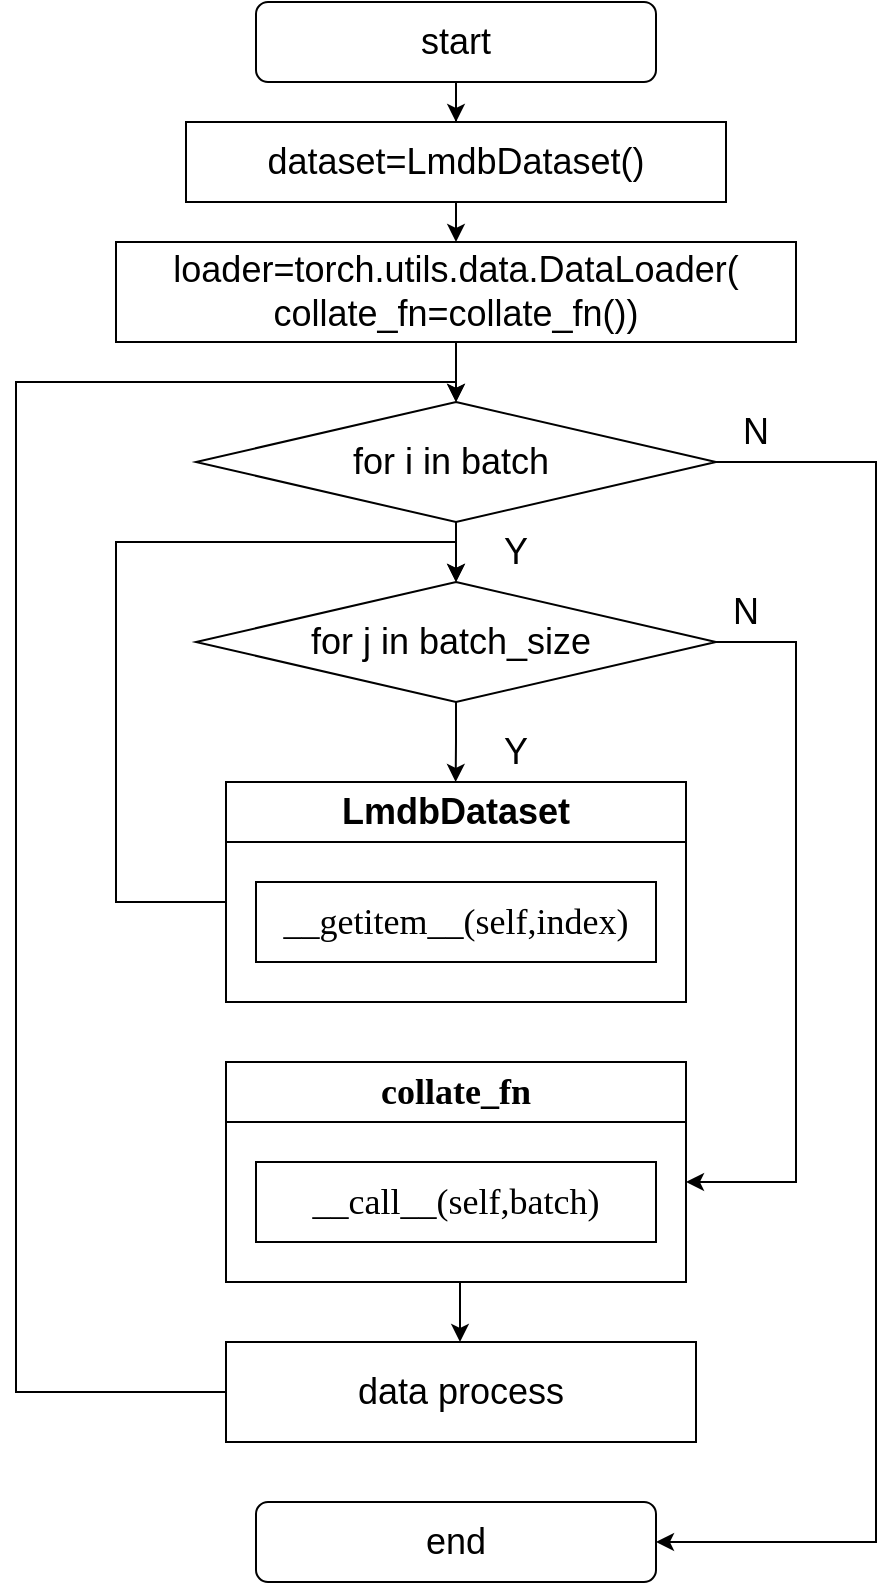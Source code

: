 <mxfile version="21.3.0" type="github">
  <diagram name="第 1 页" id="fa6UEyfTOUuK6uTc1UZw">
    <mxGraphModel dx="736" dy="604" grid="1" gridSize="10" guides="1" tooltips="1" connect="1" arrows="1" fold="1" page="1" pageScale="1" pageWidth="827" pageHeight="1169" math="0" shadow="0">
      <root>
        <mxCell id="0" />
        <mxCell id="1" parent="0" />
        <mxCell id="Q1ceHzpypyp-L0ai0lnX-15" style="edgeStyle=orthogonalEdgeStyle;rounded=0;orthogonalLoop=1;jettySize=auto;html=1;exitX=0;exitY=0.5;exitDx=0;exitDy=0;entryX=0.5;entryY=0;entryDx=0;entryDy=0;" edge="1" parent="1" source="Q1ceHzpypyp-L0ai0lnX-3" target="Q1ceHzpypyp-L0ai0lnX-12">
          <mxGeometry relative="1" as="geometry">
            <mxPoint x="360" y="380" as="targetPoint" />
            <Array as="points">
              <mxPoint x="180" y="560" />
              <mxPoint x="180" y="380" />
              <mxPoint x="350" y="380" />
            </Array>
          </mxGeometry>
        </mxCell>
        <mxCell id="Q1ceHzpypyp-L0ai0lnX-3" value="&lt;font style=&quot;font-size: 18px;&quot;&gt;LmdbDataset&lt;/font&gt;" style="swimlane;whiteSpace=wrap;html=1;startSize=30;" vertex="1" parent="1">
          <mxGeometry x="235" y="500" width="230" height="110" as="geometry" />
        </mxCell>
        <mxCell id="Q1ceHzpypyp-L0ai0lnX-1" value="&lt;p class=&quot;MsoNormal&quot;&gt;&lt;font style=&quot;font-size: 18px;&quot; face=&quot;Times New Roman&quot;&gt;__getitem__(self,index)&lt;/font&gt;&lt;/p&gt;" style="rounded=0;whiteSpace=wrap;html=1;" vertex="1" parent="Q1ceHzpypyp-L0ai0lnX-3">
          <mxGeometry x="15" y="50" width="200" height="40" as="geometry" />
        </mxCell>
        <mxCell id="Q1ceHzpypyp-L0ai0lnX-26" value="" style="edgeStyle=orthogonalEdgeStyle;rounded=0;orthogonalLoop=1;jettySize=auto;html=1;" edge="1" parent="1" source="Q1ceHzpypyp-L0ai0lnX-4" target="Q1ceHzpypyp-L0ai0lnX-24">
          <mxGeometry relative="1" as="geometry">
            <Array as="points">
              <mxPoint x="352" y="760" />
              <mxPoint x="352" y="760" />
            </Array>
          </mxGeometry>
        </mxCell>
        <mxCell id="Q1ceHzpypyp-L0ai0lnX-4" value="&lt;p class=&quot;MsoNormal&quot;&gt;&lt;font style=&quot;font-size: 18px;&quot; face=&quot;Times New Roman&quot;&gt;collate_fn&lt;/font&gt;&lt;/p&gt;" style="swimlane;whiteSpace=wrap;html=1;startSize=30;" vertex="1" parent="1">
          <mxGeometry x="235" y="640" width="230" height="110" as="geometry" />
        </mxCell>
        <mxCell id="Q1ceHzpypyp-L0ai0lnX-5" value="&lt;p class=&quot;MsoNormal&quot;&gt;&lt;font style=&quot;font-size: 18px;&quot; face=&quot;Times New Roman&quot;&gt;__call__(self,batch)&lt;/font&gt;&lt;/p&gt;" style="rounded=0;whiteSpace=wrap;html=1;" vertex="1" parent="Q1ceHzpypyp-L0ai0lnX-4">
          <mxGeometry x="15" y="50" width="200" height="40" as="geometry" />
        </mxCell>
        <mxCell id="Q1ceHzpypyp-L0ai0lnX-21" value="" style="edgeStyle=orthogonalEdgeStyle;rounded=0;orthogonalLoop=1;jettySize=auto;html=1;" edge="1" parent="1" source="Q1ceHzpypyp-L0ai0lnX-6" target="Q1ceHzpypyp-L0ai0lnX-20">
          <mxGeometry relative="1" as="geometry" />
        </mxCell>
        <mxCell id="Q1ceHzpypyp-L0ai0lnX-6" value="&lt;font style=&quot;font-size: 18px;&quot;&gt;start&lt;/font&gt;" style="rounded=1;whiteSpace=wrap;html=1;" vertex="1" parent="1">
          <mxGeometry x="250" y="110" width="200" height="40" as="geometry" />
        </mxCell>
        <mxCell id="Q1ceHzpypyp-L0ai0lnX-10" value="" style="edgeStyle=orthogonalEdgeStyle;rounded=0;orthogonalLoop=1;jettySize=auto;html=1;" edge="1" parent="1" source="Q1ceHzpypyp-L0ai0lnX-7" target="Q1ceHzpypyp-L0ai0lnX-9">
          <mxGeometry relative="1" as="geometry" />
        </mxCell>
        <mxCell id="Q1ceHzpypyp-L0ai0lnX-7" value="&lt;font style=&quot;font-size: 18px;&quot;&gt;loader=torch.utils.data.DataLoader(&lt;br&gt;collate_fn=collate_fn())&lt;/font&gt;" style="rounded=0;whiteSpace=wrap;html=1;" vertex="1" parent="1">
          <mxGeometry x="180" y="230" width="340" height="50" as="geometry" />
        </mxCell>
        <mxCell id="Q1ceHzpypyp-L0ai0lnX-13" value="" style="edgeStyle=orthogonalEdgeStyle;rounded=0;orthogonalLoop=1;jettySize=auto;html=1;" edge="1" parent="1" source="Q1ceHzpypyp-L0ai0lnX-9" target="Q1ceHzpypyp-L0ai0lnX-12">
          <mxGeometry relative="1" as="geometry" />
        </mxCell>
        <mxCell id="Q1ceHzpypyp-L0ai0lnX-25" style="edgeStyle=orthogonalEdgeStyle;rounded=0;orthogonalLoop=1;jettySize=auto;html=1;exitX=1;exitY=0.5;exitDx=0;exitDy=0;entryX=1;entryY=0.5;entryDx=0;entryDy=0;" edge="1" parent="1" source="Q1ceHzpypyp-L0ai0lnX-9" target="Q1ceHzpypyp-L0ai0lnX-29">
          <mxGeometry relative="1" as="geometry">
            <mxPoint x="580" y="870" as="targetPoint" />
            <Array as="points">
              <mxPoint x="560" y="340" />
              <mxPoint x="560" y="880" />
            </Array>
          </mxGeometry>
        </mxCell>
        <mxCell id="Q1ceHzpypyp-L0ai0lnX-9" value="&lt;font style=&quot;font-size: 18px;&quot;&gt;for i in batch&amp;nbsp;&lt;/font&gt;" style="rhombus;whiteSpace=wrap;html=1;" vertex="1" parent="1">
          <mxGeometry x="220" y="310" width="260" height="60" as="geometry" />
        </mxCell>
        <mxCell id="Q1ceHzpypyp-L0ai0lnX-14" style="edgeStyle=orthogonalEdgeStyle;rounded=0;orthogonalLoop=1;jettySize=auto;html=1;exitX=0.5;exitY=1;exitDx=0;exitDy=0;" edge="1" parent="1" source="Q1ceHzpypyp-L0ai0lnX-12">
          <mxGeometry relative="1" as="geometry">
            <mxPoint x="349.824" y="500" as="targetPoint" />
          </mxGeometry>
        </mxCell>
        <mxCell id="Q1ceHzpypyp-L0ai0lnX-17" style="edgeStyle=orthogonalEdgeStyle;rounded=0;orthogonalLoop=1;jettySize=auto;html=1;exitX=1;exitY=0.5;exitDx=0;exitDy=0;" edge="1" parent="1" source="Q1ceHzpypyp-L0ai0lnX-12">
          <mxGeometry relative="1" as="geometry">
            <mxPoint x="465" y="700" as="targetPoint" />
            <Array as="points">
              <mxPoint x="520" y="430" />
              <mxPoint x="520" y="700" />
              <mxPoint x="465" y="700" />
            </Array>
          </mxGeometry>
        </mxCell>
        <mxCell id="Q1ceHzpypyp-L0ai0lnX-12" value="&lt;font style=&quot;font-size: 18px;&quot;&gt;for j in batch_size&amp;nbsp;&lt;/font&gt;" style="rhombus;whiteSpace=wrap;html=1;" vertex="1" parent="1">
          <mxGeometry x="220" y="400" width="260" height="60" as="geometry" />
        </mxCell>
        <mxCell id="Q1ceHzpypyp-L0ai0lnX-16" value="&lt;font style=&quot;font-size: 18px;&quot;&gt;Y&lt;/font&gt;" style="text;html=1;strokeColor=none;fillColor=none;align=center;verticalAlign=middle;whiteSpace=wrap;rounded=0;" vertex="1" parent="1">
          <mxGeometry x="350" y="470" width="60" height="30" as="geometry" />
        </mxCell>
        <mxCell id="Q1ceHzpypyp-L0ai0lnX-18" value="&lt;font style=&quot;font-size: 18px;&quot;&gt;N&lt;/font&gt;" style="text;html=1;strokeColor=none;fillColor=none;align=center;verticalAlign=middle;whiteSpace=wrap;rounded=0;" vertex="1" parent="1">
          <mxGeometry x="465" y="400" width="60" height="30" as="geometry" />
        </mxCell>
        <mxCell id="Q1ceHzpypyp-L0ai0lnX-19" value="&lt;font style=&quot;font-size: 18px;&quot;&gt;Y&lt;/font&gt;" style="text;html=1;strokeColor=none;fillColor=none;align=center;verticalAlign=middle;whiteSpace=wrap;rounded=0;" vertex="1" parent="1">
          <mxGeometry x="350" y="370" width="60" height="30" as="geometry" />
        </mxCell>
        <mxCell id="Q1ceHzpypyp-L0ai0lnX-23" value="" style="edgeStyle=orthogonalEdgeStyle;rounded=0;orthogonalLoop=1;jettySize=auto;html=1;" edge="1" parent="1" source="Q1ceHzpypyp-L0ai0lnX-20">
          <mxGeometry relative="1" as="geometry">
            <mxPoint x="350" y="230" as="targetPoint" />
          </mxGeometry>
        </mxCell>
        <mxCell id="Q1ceHzpypyp-L0ai0lnX-20" value="&lt;font style=&quot;font-size: 18px;&quot;&gt;dataset=LmdbDataset()&lt;/font&gt;" style="rounded=0;whiteSpace=wrap;html=1;" vertex="1" parent="1">
          <mxGeometry x="215" y="170" width="270" height="40" as="geometry" />
        </mxCell>
        <mxCell id="Q1ceHzpypyp-L0ai0lnX-27" style="edgeStyle=orthogonalEdgeStyle;rounded=0;orthogonalLoop=1;jettySize=auto;html=1;entryX=0.5;entryY=0;entryDx=0;entryDy=0;" edge="1" parent="1" source="Q1ceHzpypyp-L0ai0lnX-24" target="Q1ceHzpypyp-L0ai0lnX-9">
          <mxGeometry relative="1" as="geometry">
            <mxPoint x="350" y="290" as="targetPoint" />
            <Array as="points">
              <mxPoint x="130" y="805" />
              <mxPoint x="130" y="300" />
              <mxPoint x="350" y="300" />
            </Array>
          </mxGeometry>
        </mxCell>
        <mxCell id="Q1ceHzpypyp-L0ai0lnX-24" value="&lt;font style=&quot;font-size: 18px;&quot;&gt;data process&lt;/font&gt;" style="rounded=0;whiteSpace=wrap;html=1;" vertex="1" parent="1">
          <mxGeometry x="235" y="780" width="235" height="50" as="geometry" />
        </mxCell>
        <mxCell id="Q1ceHzpypyp-L0ai0lnX-28" value="&lt;font style=&quot;font-size: 18px;&quot;&gt;N&lt;/font&gt;" style="text;html=1;strokeColor=none;fillColor=none;align=center;verticalAlign=middle;whiteSpace=wrap;rounded=0;" vertex="1" parent="1">
          <mxGeometry x="470" y="310" width="60" height="30" as="geometry" />
        </mxCell>
        <mxCell id="Q1ceHzpypyp-L0ai0lnX-29" value="&lt;font style=&quot;font-size: 18px;&quot;&gt;end&lt;/font&gt;" style="rounded=1;whiteSpace=wrap;html=1;" vertex="1" parent="1">
          <mxGeometry x="250" y="860" width="200" height="40" as="geometry" />
        </mxCell>
      </root>
    </mxGraphModel>
  </diagram>
</mxfile>
